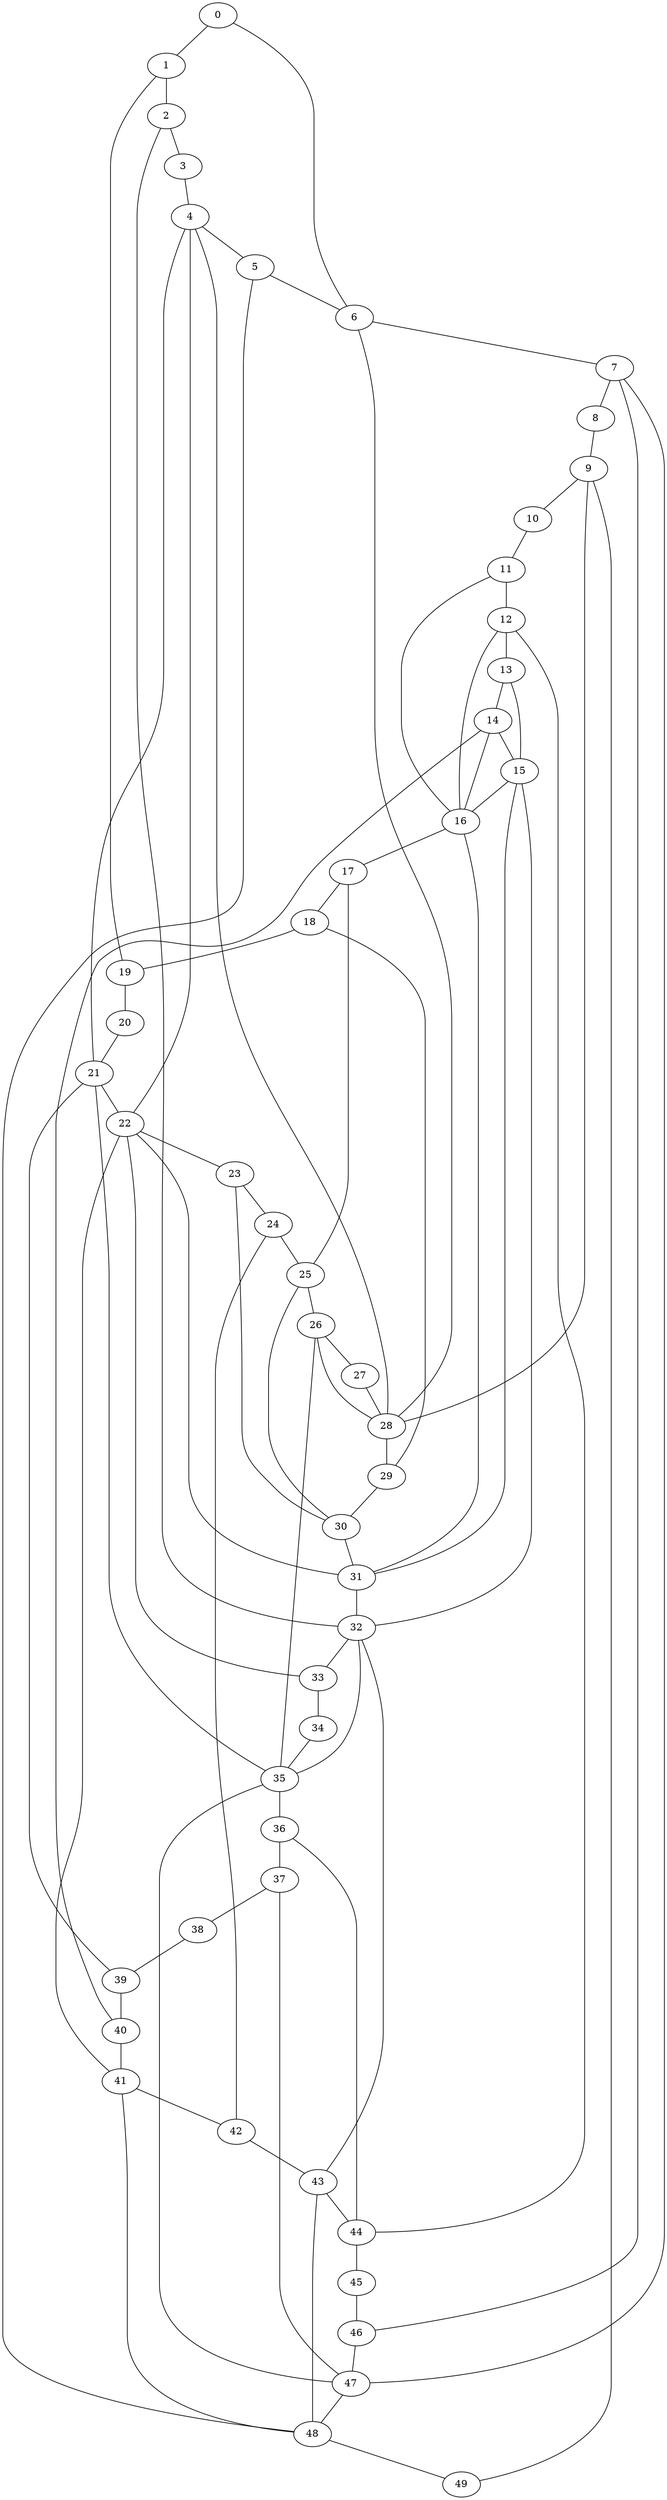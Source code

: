 
graph graphname {
    0 -- 1
0 -- 6
1 -- 2
1 -- 19
2 -- 3
2 -- 32
3 -- 4
4 -- 5
4 -- 28
4 -- 21
4 -- 22
5 -- 6
5 -- 48
6 -- 7
6 -- 28
7 -- 8
7 -- 47
7 -- 46
8 -- 9
9 -- 10
9 -- 28
9 -- 49
10 -- 11
11 -- 12
11 -- 16
12 -- 13
12 -- 16
12 -- 44
13 -- 14
13 -- 15
14 -- 15
14 -- 40
14 -- 16
15 -- 16
15 -- 32
15 -- 31
16 -- 17
16 -- 31
17 -- 18
17 -- 25
18 -- 19
18 -- 29
19 -- 20
20 -- 21
21 -- 22
21 -- 35
21 -- 39
22 -- 23
22 -- 33
22 -- 31
22 -- 41
23 -- 24
23 -- 30
24 -- 25
24 -- 42
25 -- 26
25 -- 30
26 -- 27
26 -- 28
26 -- 35
27 -- 28
28 -- 29
29 -- 30
30 -- 31
31 -- 32
32 -- 33
32 -- 43
32 -- 35
33 -- 34
34 -- 35
35 -- 36
35 -- 47
36 -- 37
36 -- 44
37 -- 38
37 -- 47
38 -- 39
39 -- 40
40 -- 41
41 -- 42
41 -- 48
42 -- 43
43 -- 44
43 -- 48
44 -- 45
45 -- 46
46 -- 47
47 -- 48
48 -- 49

}
